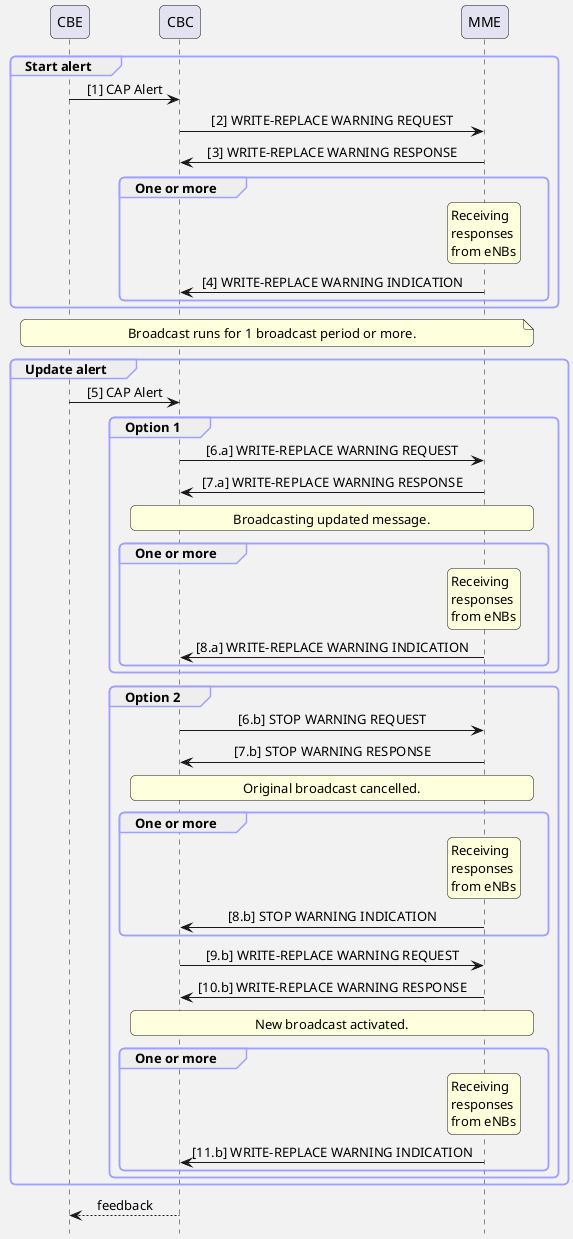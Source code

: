 @startuml
hide footbox
skinparam Shadowing false
skinparam BackgroundColor #f2f2f2
skinparam SequenceGroupBodyBackgroundColor transparent
skinparam roundcorner 10
skinparam ParticipantPadding 30
skinparam BoxPadding 10
skinparam SequenceGroupBorderColor #a0a0ff
skinparam SequenceMessageAlign center

participant CBE as cbe
participant CBC as cbc
participant MME as mme

group Start alert
    cbe -> cbc: [1] CAP Alert
    cbc -> mme: [2] WRITE-REPLACE WARNING REQUEST
    mme -> cbc: [3] WRITE-REPLACE WARNING RESPONSE
    group One or more
        rnote over mme
            Receiving 
            responses 
            from eNBs
        endrnote
        mme -> cbc: [4] WRITE-REPLACE WARNING INDICATION
    end
end
note across: Broadcast runs for 1 broadcast period or more.
group Update alert
    cbe -> cbc: [5] CAP Alert
    group Option 1
        cbc -> mme: [6.a] WRITE-REPLACE WARNING REQUEST
        mme -> cbc: [7.a] WRITE-REPLACE WARNING RESPONSE
        rnote over cbc, mme
            Broadcasting updated message.
        endrnote
        group One or more
            rnote over mme
                Receiving 
                responses 
                from eNBs
            endrnote
            mme -> cbc: [8.a] WRITE-REPLACE WARNING INDICATION
        end
    end
    group Option 2
        cbc -> mme: [6.b] STOP WARNING REQUEST
        mme -> cbc: [7.b] STOP WARNING RESPONSE
        rnote over cbc, mme
            Original broadcast cancelled.
        endrnote
        group One or more
            rnote over mme
                Receiving 
                responses 
                from eNBs
            endrnote
            mme -> cbc: [8.b] STOP WARNING INDICATION
        end
        cbc -> mme: [9.b] WRITE-REPLACE WARNING REQUEST
        mme -> cbc: [10.b] WRITE-REPLACE WARNING RESPONSE
        rnote over cbc, mme
            New broadcast activated.
        endrnote
        group One or more
            rnote over mme
                Receiving 
                responses 
                from eNBs
            endrnote
            mme -> cbc: [11.b] WRITE-REPLACE WARNING INDICATION
        end
    end
end
cbc --> cbe: feedback
@enduml